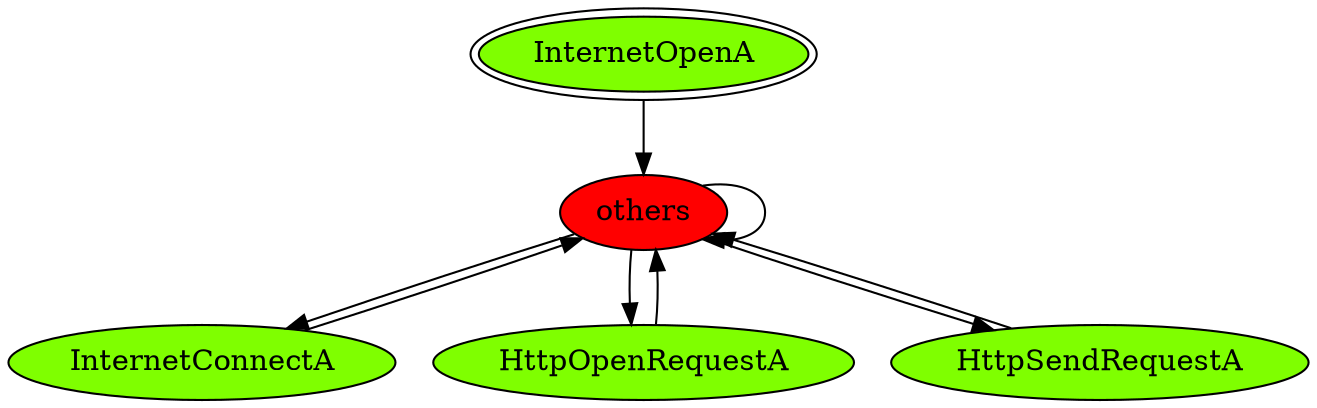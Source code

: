 digraph "./REPORTS/3901/API_PER_CATEGORY/InternetConnect.exe_5080_Windows Internet (WinINet)_API_per_Category_Transition_Matrix" {
	InternetOpenA [label=InternetOpenA fillcolor=chartreuse peripheries=2 style=filled]
	others [label=others fillcolor=red style=filled]
	InternetOpenA -> others [label=""]
	others -> others [label=""]
	InternetConnectA [label=InternetConnectA fillcolor=chartreuse style=filled]
	others -> InternetConnectA [label=""]
	HttpOpenRequestA [label=HttpOpenRequestA fillcolor=chartreuse style=filled]
	others -> HttpOpenRequestA [label=""]
	HttpSendRequestA [label=HttpSendRequestA fillcolor=chartreuse style=filled]
	others -> HttpSendRequestA [label=""]
	InternetConnectA -> others [label=""]
	HttpOpenRequestA -> others [label=""]
	HttpSendRequestA -> others [label=""]
}
